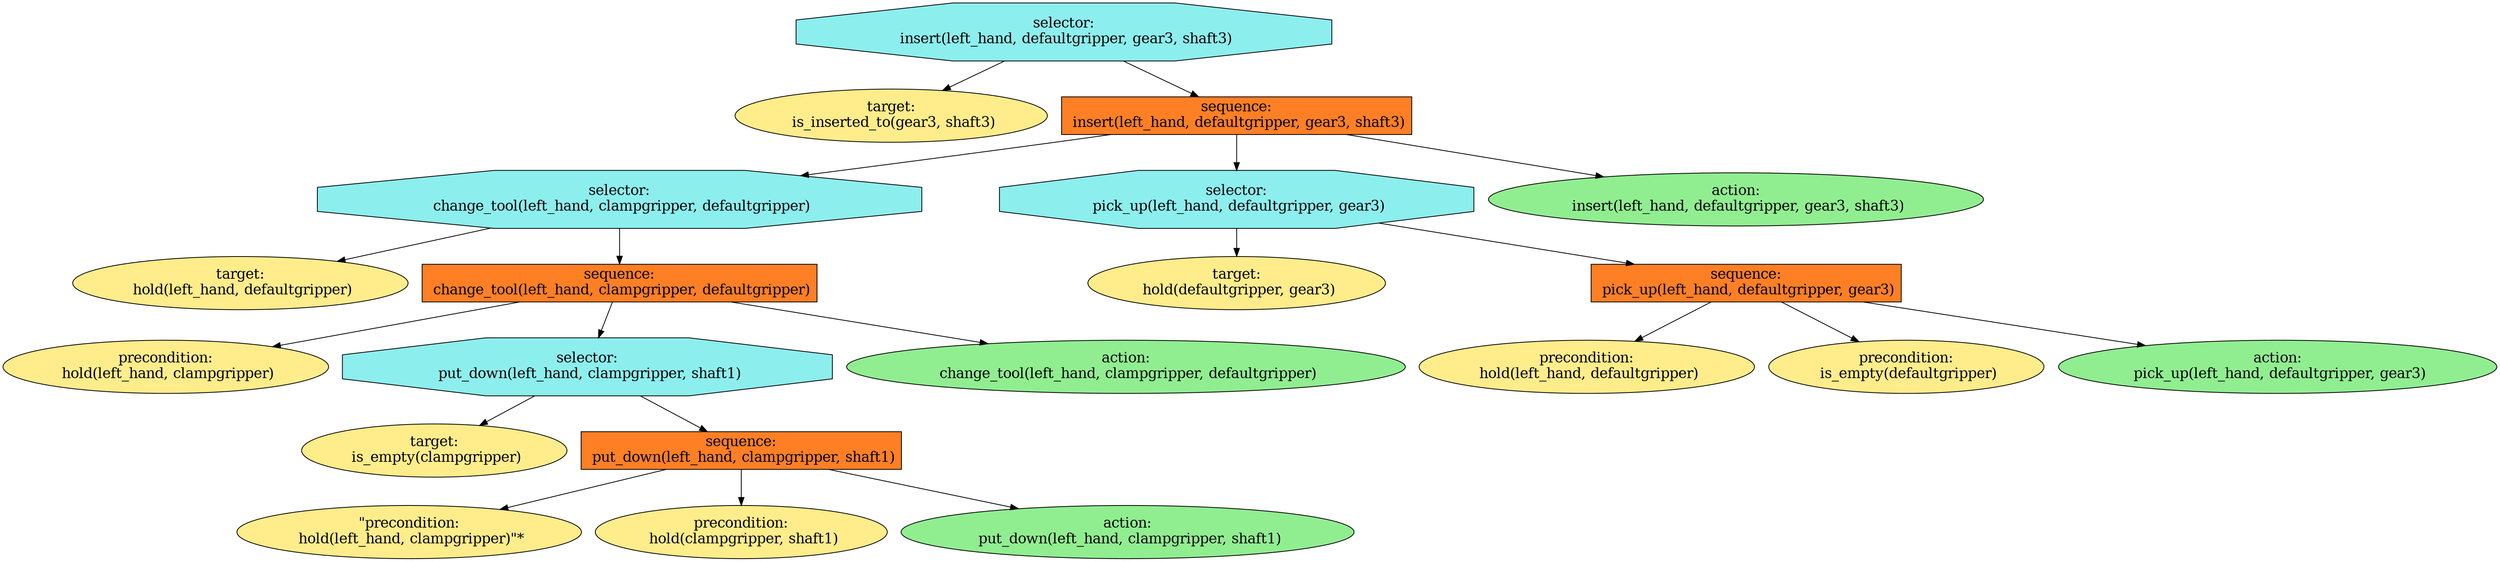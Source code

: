 digraph pastafarianism {
ordering=out;
graph [fontname="times-roman"];
node [fontname="times-roman"];
edge [fontname="times-roman"];
"selector:
 insert(left_hand, defaultgripper, gear3, shaft3)" [fillcolor=darkslategray2, fontcolor=black, fontsize=18, label="selector:
 insert(left_hand, defaultgripper, gear3, shaft3)", shape=octagon, style=filled];
"target:
 is_inserted_to(gear3, shaft3)" [fillcolor=lightgoldenrod1, fontcolor=black, fontsize=18, label="target:
 is_inserted_to(gear3, shaft3)", shape=ellipse, style=filled];
"selector:
 insert(left_hand, defaultgripper, gear3, shaft3)" -> "target:
 is_inserted_to(gear3, shaft3)";
"sequence:
 insert(left_hand, defaultgripper, gear3, shaft3)" [fillcolor=chocolate1, fontcolor=black, fontsize=18, label="sequence:
 insert(left_hand, defaultgripper, gear3, shaft3)", shape=box, style=filled];
"selector:
 insert(left_hand, defaultgripper, gear3, shaft3)" -> "sequence:
 insert(left_hand, defaultgripper, gear3, shaft3)";
"selector:
 change_tool(left_hand, clampgripper, defaultgripper)" [fillcolor=darkslategray2, fontcolor=black, fontsize=18, label="selector:
 change_tool(left_hand, clampgripper, defaultgripper)", shape=octagon, style=filled];
"sequence:
 insert(left_hand, defaultgripper, gear3, shaft3)" -> "selector:
 change_tool(left_hand, clampgripper, defaultgripper)";
"target:
 hold(left_hand, defaultgripper)" [fillcolor=lightgoldenrod1, fontcolor=black, fontsize=18, label="target:
 hold(left_hand, defaultgripper)", shape=ellipse, style=filled];
"selector:
 change_tool(left_hand, clampgripper, defaultgripper)" -> "target:
 hold(left_hand, defaultgripper)";
"sequence:
 change_tool(left_hand, clampgripper, defaultgripper)" [fillcolor=chocolate1, fontcolor=black, fontsize=18, label="sequence:
 change_tool(left_hand, clampgripper, defaultgripper)", shape=box, style=filled];
"selector:
 change_tool(left_hand, clampgripper, defaultgripper)" -> "sequence:
 change_tool(left_hand, clampgripper, defaultgripper)";
"precondition:
 hold(left_hand, clampgripper)" [fillcolor=lightgoldenrod1, fontcolor=black, fontsize=18, label="precondition:
 hold(left_hand, clampgripper)", shape=ellipse, style=filled];
"sequence:
 change_tool(left_hand, clampgripper, defaultgripper)" -> "precondition:
 hold(left_hand, clampgripper)";
"selector:
 put_down(left_hand, clampgripper, shaft1)" [fillcolor=darkslategray2, fontcolor=black, fontsize=18, label="selector:
 put_down(left_hand, clampgripper, shaft1)", shape=octagon, style=filled];
"sequence:
 change_tool(left_hand, clampgripper, defaultgripper)" -> "selector:
 put_down(left_hand, clampgripper, shaft1)";
"target:
 is_empty(clampgripper)" [fillcolor=lightgoldenrod1, fontcolor=black, fontsize=18, label="target:
 is_empty(clampgripper)", shape=ellipse, style=filled];
"selector:
 put_down(left_hand, clampgripper, shaft1)" -> "target:
 is_empty(clampgripper)";
"sequence:
 put_down(left_hand, clampgripper, shaft1)" [fillcolor=chocolate1, fontcolor=black, fontsize=18, label="sequence:
 put_down(left_hand, clampgripper, shaft1)", shape=box, style=filled];
"selector:
 put_down(left_hand, clampgripper, shaft1)" -> "sequence:
 put_down(left_hand, clampgripper, shaft1)";
"\"precondition:\n hold(left_hand, clampgripper)\"*" [fillcolor=lightgoldenrod1, fontcolor=black, fontsize=18, label="\"precondition:\n hold(left_hand, clampgripper)\"*", shape=ellipse, style=filled];
"sequence:
 put_down(left_hand, clampgripper, shaft1)" -> "\"precondition:\n hold(left_hand, clampgripper)\"*";
"precondition:
 hold(clampgripper, shaft1)" [fillcolor=lightgoldenrod1, fontcolor=black, fontsize=18, label="precondition:
 hold(clampgripper, shaft1)", shape=ellipse, style=filled];
"sequence:
 put_down(left_hand, clampgripper, shaft1)" -> "precondition:
 hold(clampgripper, shaft1)";
"action:
 put_down(left_hand, clampgripper, shaft1)" [fillcolor=lightgreen, fontcolor=black, fontsize=18, label="action:
 put_down(left_hand, clampgripper, shaft1)", shape=ellipse, style=filled];
"sequence:
 put_down(left_hand, clampgripper, shaft1)" -> "action:
 put_down(left_hand, clampgripper, shaft1)";
"action:
 change_tool(left_hand, clampgripper, defaultgripper)" [fillcolor=lightgreen, fontcolor=black, fontsize=18, label="action:
 change_tool(left_hand, clampgripper, defaultgripper)", shape=ellipse, style=filled];
"sequence:
 change_tool(left_hand, clampgripper, defaultgripper)" -> "action:
 change_tool(left_hand, clampgripper, defaultgripper)";
"selector:
 pick_up(left_hand, defaultgripper, gear3)" [fillcolor=darkslategray2, fontcolor=black, fontsize=18, label="selector:
 pick_up(left_hand, defaultgripper, gear3)", shape=octagon, style=filled];
"sequence:
 insert(left_hand, defaultgripper, gear3, shaft3)" -> "selector:
 pick_up(left_hand, defaultgripper, gear3)";
"target:
 hold(defaultgripper, gear3)" [fillcolor=lightgoldenrod1, fontcolor=black, fontsize=18, label="target:
 hold(defaultgripper, gear3)", shape=ellipse, style=filled];
"selector:
 pick_up(left_hand, defaultgripper, gear3)" -> "target:
 hold(defaultgripper, gear3)";
"sequence:
 pick_up(left_hand, defaultgripper, gear3)" [fillcolor=chocolate1, fontcolor=black, fontsize=18, label="sequence:
 pick_up(left_hand, defaultgripper, gear3)", shape=box, style=filled];
"selector:
 pick_up(left_hand, defaultgripper, gear3)" -> "sequence:
 pick_up(left_hand, defaultgripper, gear3)";
"precondition:
 hold(left_hand, defaultgripper)" [fillcolor=lightgoldenrod1, fontcolor=black, fontsize=18, label="precondition:
 hold(left_hand, defaultgripper)", shape=ellipse, style=filled];
"sequence:
 pick_up(left_hand, defaultgripper, gear3)" -> "precondition:
 hold(left_hand, defaultgripper)";
"precondition:
 is_empty(defaultgripper)" [fillcolor=lightgoldenrod1, fontcolor=black, fontsize=18, label="precondition:
 is_empty(defaultgripper)", shape=ellipse, style=filled];
"sequence:
 pick_up(left_hand, defaultgripper, gear3)" -> "precondition:
 is_empty(defaultgripper)";
"action:
 pick_up(left_hand, defaultgripper, gear3)" [fillcolor=lightgreen, fontcolor=black, fontsize=18, label="action:
 pick_up(left_hand, defaultgripper, gear3)", shape=ellipse, style=filled];
"sequence:
 pick_up(left_hand, defaultgripper, gear3)" -> "action:
 pick_up(left_hand, defaultgripper, gear3)";
"action:
 insert(left_hand, defaultgripper, gear3, shaft3)" [fillcolor=lightgreen, fontcolor=black, fontsize=18, label="action:
 insert(left_hand, defaultgripper, gear3, shaft3)", shape=ellipse, style=filled];
"sequence:
 insert(left_hand, defaultgripper, gear3, shaft3)" -> "action:
 insert(left_hand, defaultgripper, gear3, shaft3)";
}
